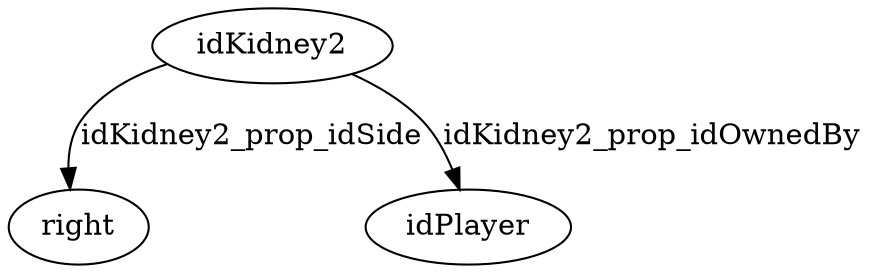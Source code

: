 strict digraph  {
idKidney2 [node_type=entity_node, root=root];
right;
idPlayer;
idKidney2 -> right  [edge_type=property, label=idKidney2_prop_idSide];
idKidney2 -> idPlayer  [edge_type=property, label=idKidney2_prop_idOwnedBy];
}
